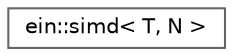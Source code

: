 digraph "Graphical Class Hierarchy"
{
 // LATEX_PDF_SIZE
  bgcolor="transparent";
  edge [fontname=Helvetica,fontsize=10,labelfontname=Helvetica,labelfontsize=10];
  node [fontname=Helvetica,fontsize=10,shape=box,height=0.2,width=0.4];
  rankdir="LR";
  Node0 [id="Node000000",label="ein::simd\< T, N \>",height=0.2,width=0.4,color="grey40", fillcolor="white", style="filled",URL="$dc/d7b/group__simd.html#d1/d89/structein_1_1simd",tooltip="simd primitive definition"];
}
